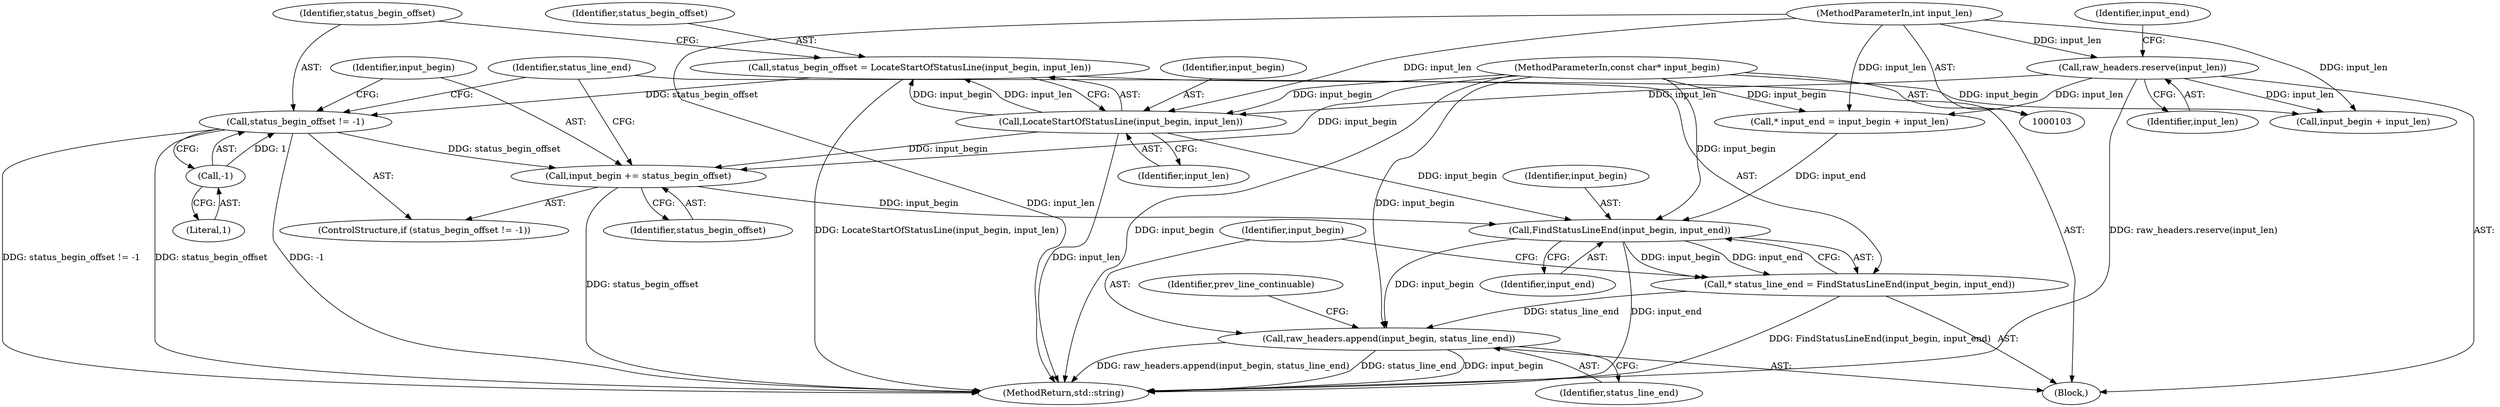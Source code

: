 digraph "0_Chrome_2bcaf4649c1d495072967ea454e8c16dce044705_1@pointer" {
"1000127" [label="(Call,input_begin += status_begin_offset)"];
"1000123" [label="(Call,status_begin_offset != -1)"];
"1000117" [label="(Call,status_begin_offset = LocateStartOfStatusLine(input_begin, input_len))"];
"1000119" [label="(Call,LocateStartOfStatusLine(input_begin, input_len))"];
"1000104" [label="(MethodParameterIn,const char* input_begin)"];
"1000105" [label="(MethodParameterIn,int input_len)"];
"1000108" [label="(Call,raw_headers.reserve(input_len))"];
"1000125" [label="(Call,-1)"];
"1000133" [label="(Call,FindStatusLineEnd(input_begin, input_end))"];
"1000131" [label="(Call,* status_line_end = FindStatusLineEnd(input_begin, input_end))"];
"1000136" [label="(Call,raw_headers.append(input_begin, status_line_end))"];
"1000122" [label="(ControlStructure,if (status_begin_offset != -1))"];
"1000124" [label="(Identifier,status_begin_offset)"];
"1000117" [label="(Call,status_begin_offset = LocateStartOfStatusLine(input_begin, input_len))"];
"1000109" [label="(Identifier,input_len)"];
"1000112" [label="(Identifier,input_end)"];
"1000131" [label="(Call,* status_line_end = FindStatusLineEnd(input_begin, input_end))"];
"1000136" [label="(Call,raw_headers.append(input_begin, status_line_end))"];
"1000119" [label="(Call,LocateStartOfStatusLine(input_begin, input_len))"];
"1000111" [label="(Call,* input_end = input_begin + input_len)"];
"1000138" [label="(Identifier,status_line_end)"];
"1000105" [label="(MethodParameterIn,int input_len)"];
"1000133" [label="(Call,FindStatusLineEnd(input_begin, input_end))"];
"1000129" [label="(Identifier,status_begin_offset)"];
"1000137" [label="(Identifier,input_begin)"];
"1000142" [label="(Identifier,prev_line_continuable)"];
"1000197" [label="(MethodReturn,std::string)"];
"1000118" [label="(Identifier,status_begin_offset)"];
"1000104" [label="(MethodParameterIn,const char* input_begin)"];
"1000127" [label="(Call,input_begin += status_begin_offset)"];
"1000106" [label="(Block,)"];
"1000113" [label="(Call,input_begin + input_len)"];
"1000128" [label="(Identifier,input_begin)"];
"1000121" [label="(Identifier,input_len)"];
"1000134" [label="(Identifier,input_begin)"];
"1000125" [label="(Call,-1)"];
"1000135" [label="(Identifier,input_end)"];
"1000120" [label="(Identifier,input_begin)"];
"1000123" [label="(Call,status_begin_offset != -1)"];
"1000126" [label="(Literal,1)"];
"1000132" [label="(Identifier,status_line_end)"];
"1000108" [label="(Call,raw_headers.reserve(input_len))"];
"1000127" -> "1000122"  [label="AST: "];
"1000127" -> "1000129"  [label="CFG: "];
"1000128" -> "1000127"  [label="AST: "];
"1000129" -> "1000127"  [label="AST: "];
"1000132" -> "1000127"  [label="CFG: "];
"1000127" -> "1000197"  [label="DDG: status_begin_offset"];
"1000123" -> "1000127"  [label="DDG: status_begin_offset"];
"1000119" -> "1000127"  [label="DDG: input_begin"];
"1000104" -> "1000127"  [label="DDG: input_begin"];
"1000127" -> "1000133"  [label="DDG: input_begin"];
"1000123" -> "1000122"  [label="AST: "];
"1000123" -> "1000125"  [label="CFG: "];
"1000124" -> "1000123"  [label="AST: "];
"1000125" -> "1000123"  [label="AST: "];
"1000128" -> "1000123"  [label="CFG: "];
"1000132" -> "1000123"  [label="CFG: "];
"1000123" -> "1000197"  [label="DDG: -1"];
"1000123" -> "1000197"  [label="DDG: status_begin_offset != -1"];
"1000123" -> "1000197"  [label="DDG: status_begin_offset"];
"1000117" -> "1000123"  [label="DDG: status_begin_offset"];
"1000125" -> "1000123"  [label="DDG: 1"];
"1000117" -> "1000106"  [label="AST: "];
"1000117" -> "1000119"  [label="CFG: "];
"1000118" -> "1000117"  [label="AST: "];
"1000119" -> "1000117"  [label="AST: "];
"1000124" -> "1000117"  [label="CFG: "];
"1000117" -> "1000197"  [label="DDG: LocateStartOfStatusLine(input_begin, input_len)"];
"1000119" -> "1000117"  [label="DDG: input_begin"];
"1000119" -> "1000117"  [label="DDG: input_len"];
"1000119" -> "1000121"  [label="CFG: "];
"1000120" -> "1000119"  [label="AST: "];
"1000121" -> "1000119"  [label="AST: "];
"1000119" -> "1000197"  [label="DDG: input_len"];
"1000104" -> "1000119"  [label="DDG: input_begin"];
"1000105" -> "1000119"  [label="DDG: input_len"];
"1000108" -> "1000119"  [label="DDG: input_len"];
"1000119" -> "1000133"  [label="DDG: input_begin"];
"1000104" -> "1000103"  [label="AST: "];
"1000104" -> "1000197"  [label="DDG: input_begin"];
"1000104" -> "1000111"  [label="DDG: input_begin"];
"1000104" -> "1000113"  [label="DDG: input_begin"];
"1000104" -> "1000133"  [label="DDG: input_begin"];
"1000104" -> "1000136"  [label="DDG: input_begin"];
"1000105" -> "1000103"  [label="AST: "];
"1000105" -> "1000197"  [label="DDG: input_len"];
"1000105" -> "1000108"  [label="DDG: input_len"];
"1000105" -> "1000111"  [label="DDG: input_len"];
"1000105" -> "1000113"  [label="DDG: input_len"];
"1000108" -> "1000106"  [label="AST: "];
"1000108" -> "1000109"  [label="CFG: "];
"1000109" -> "1000108"  [label="AST: "];
"1000112" -> "1000108"  [label="CFG: "];
"1000108" -> "1000197"  [label="DDG: raw_headers.reserve(input_len)"];
"1000108" -> "1000111"  [label="DDG: input_len"];
"1000108" -> "1000113"  [label="DDG: input_len"];
"1000125" -> "1000126"  [label="CFG: "];
"1000126" -> "1000125"  [label="AST: "];
"1000133" -> "1000131"  [label="AST: "];
"1000133" -> "1000135"  [label="CFG: "];
"1000134" -> "1000133"  [label="AST: "];
"1000135" -> "1000133"  [label="AST: "];
"1000131" -> "1000133"  [label="CFG: "];
"1000133" -> "1000197"  [label="DDG: input_end"];
"1000133" -> "1000131"  [label="DDG: input_begin"];
"1000133" -> "1000131"  [label="DDG: input_end"];
"1000111" -> "1000133"  [label="DDG: input_end"];
"1000133" -> "1000136"  [label="DDG: input_begin"];
"1000131" -> "1000106"  [label="AST: "];
"1000132" -> "1000131"  [label="AST: "];
"1000137" -> "1000131"  [label="CFG: "];
"1000131" -> "1000197"  [label="DDG: FindStatusLineEnd(input_begin, input_end)"];
"1000131" -> "1000136"  [label="DDG: status_line_end"];
"1000136" -> "1000106"  [label="AST: "];
"1000136" -> "1000138"  [label="CFG: "];
"1000137" -> "1000136"  [label="AST: "];
"1000138" -> "1000136"  [label="AST: "];
"1000142" -> "1000136"  [label="CFG: "];
"1000136" -> "1000197"  [label="DDG: input_begin"];
"1000136" -> "1000197"  [label="DDG: raw_headers.append(input_begin, status_line_end)"];
"1000136" -> "1000197"  [label="DDG: status_line_end"];
}
